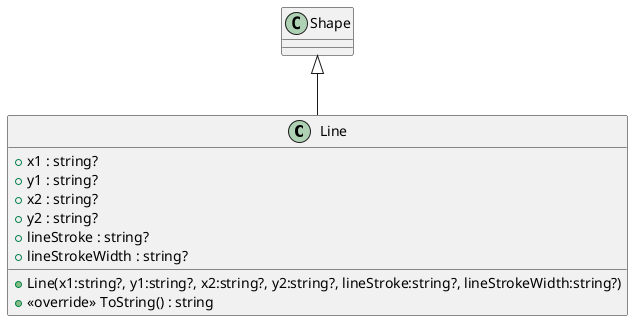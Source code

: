 @startuml
class Line {
    + x1 : string?
    + y1 : string?
    + x2 : string?
    + y2 : string?
    + lineStroke : string?
    + lineStrokeWidth : string?
    + Line(x1:string?, y1:string?, x2:string?, y2:string?, lineStroke:string?, lineStrokeWidth:string?)
    + <<override>> ToString() : string
}
Shape <|-- Line
@enduml

